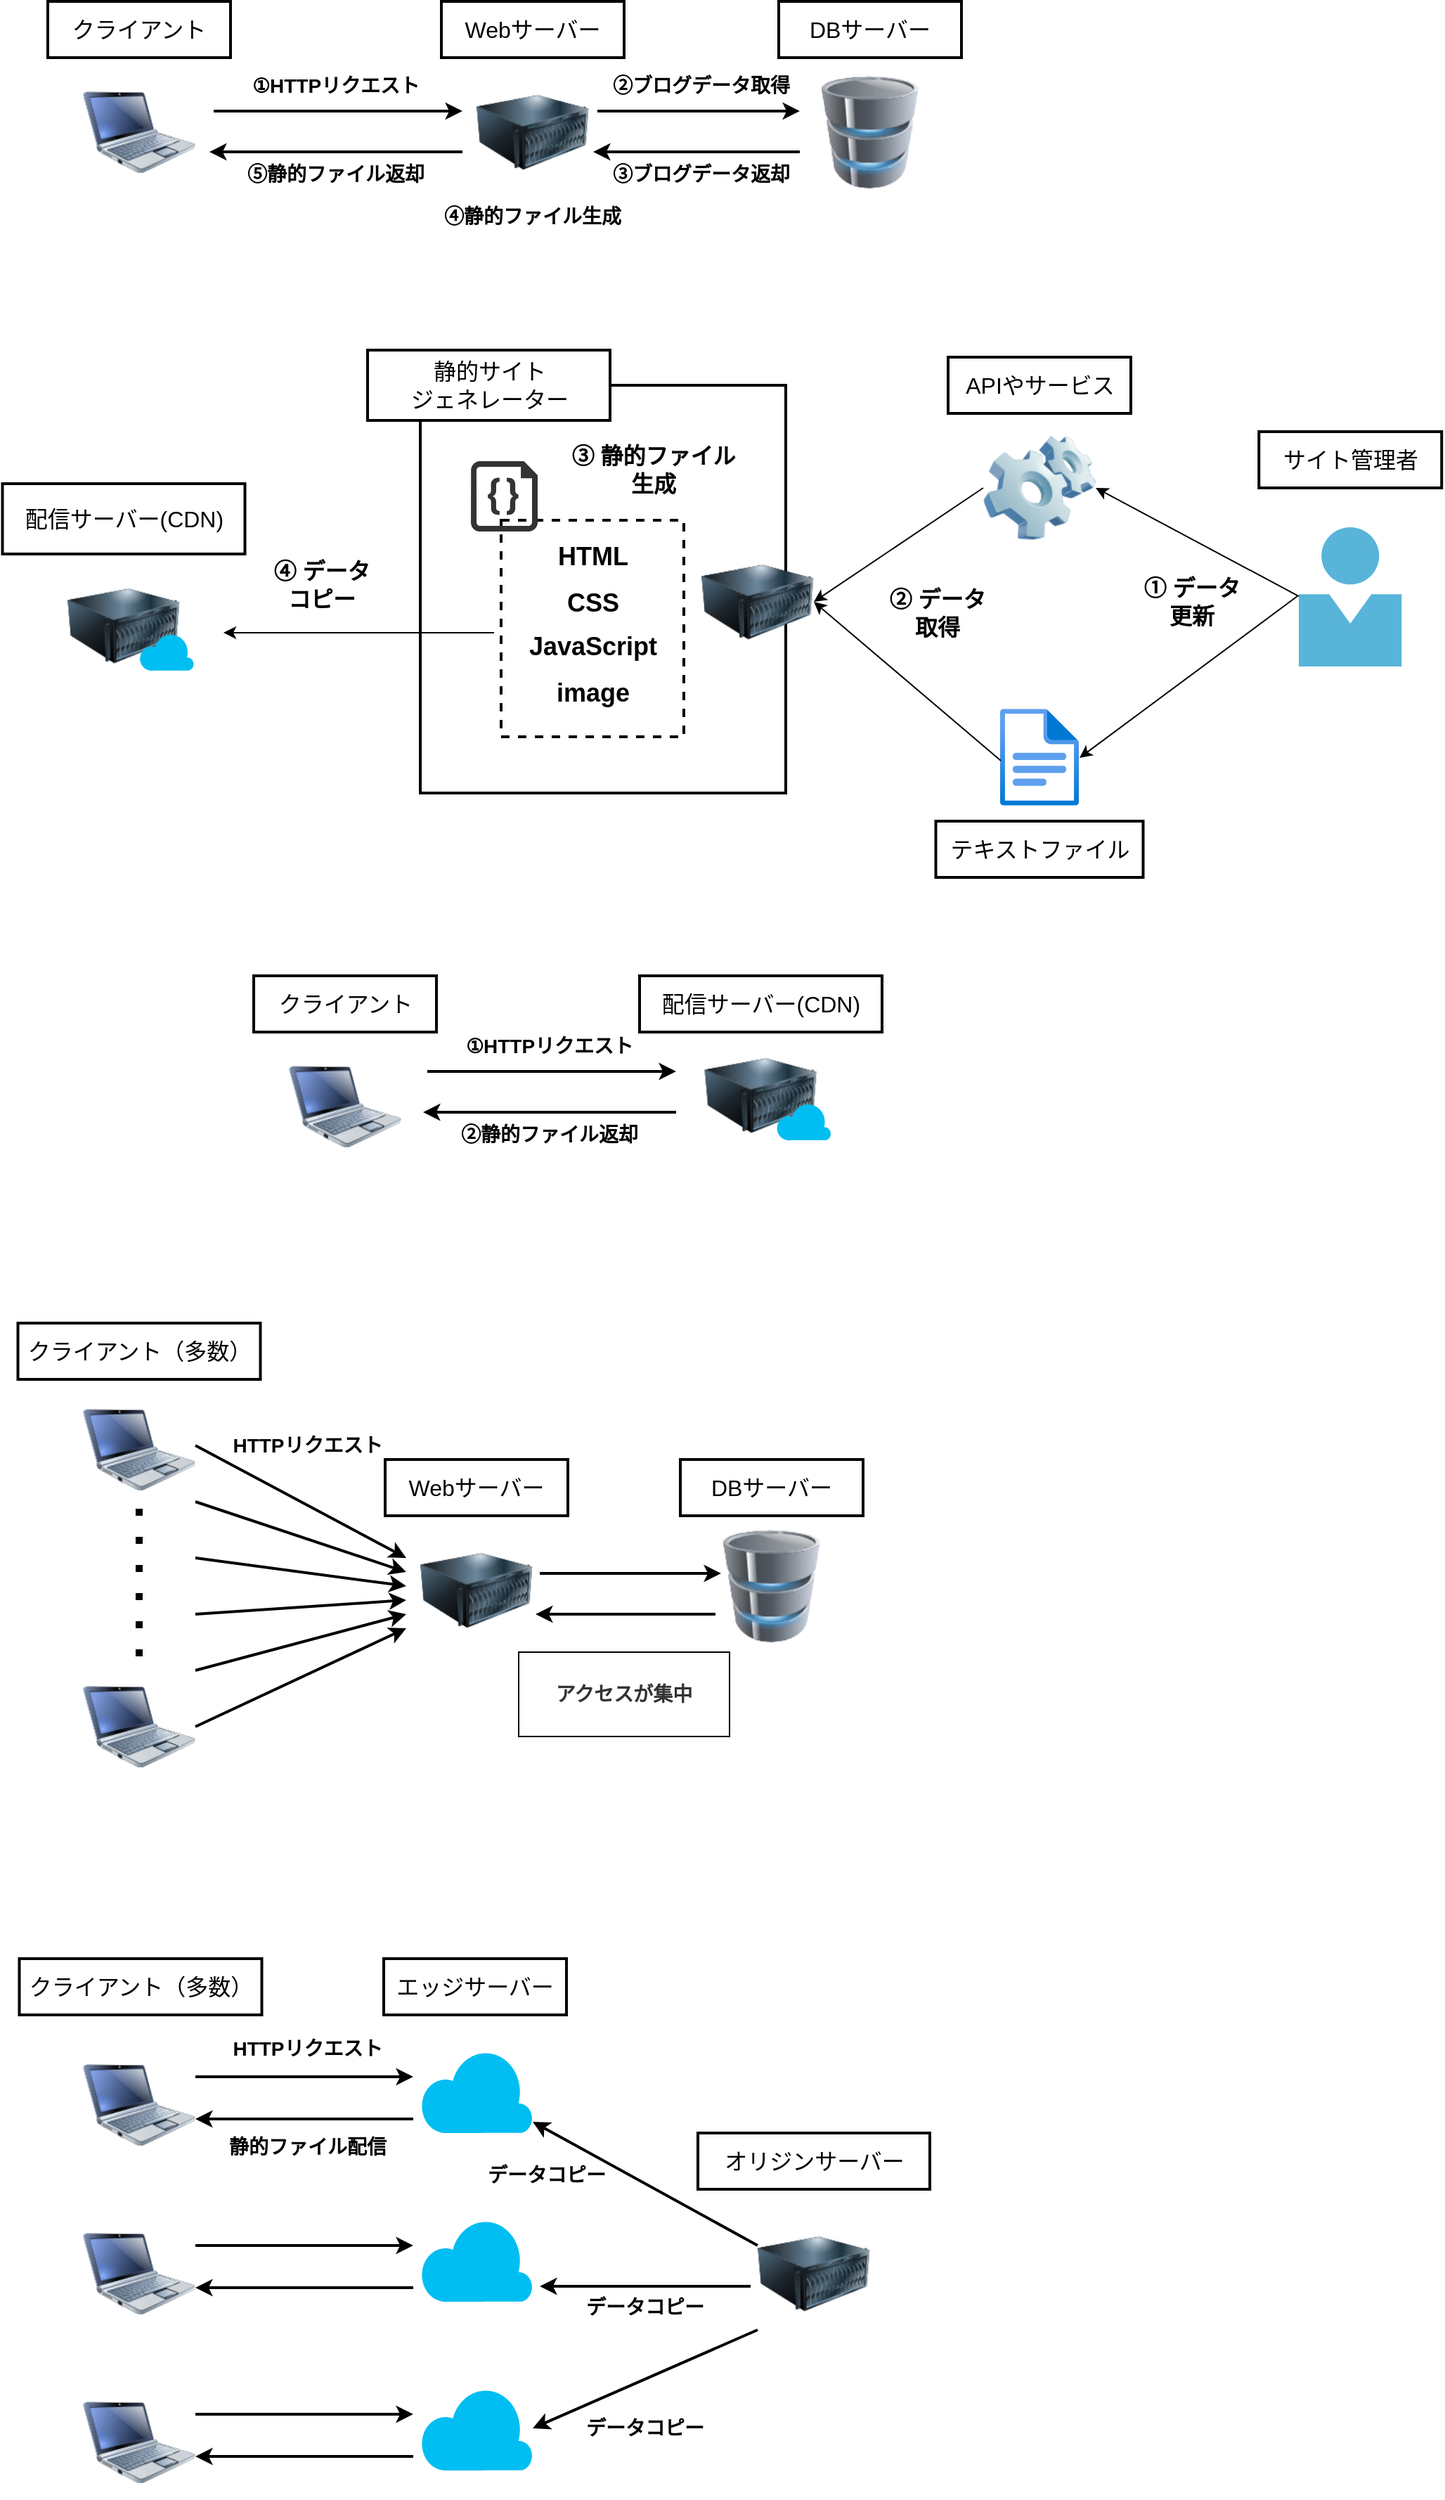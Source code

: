 <mxfile version="14.5.1" type="device"><diagram id="neWt2_GCHFkXVE4btOZ5" name="ページ1"><mxGraphModel dx="1422" dy="862" grid="1" gridSize="10" guides="1" tooltips="1" connect="1" arrows="1" fold="1" page="1" pageScale="1" pageWidth="1169" pageHeight="827" math="0" shadow="0"><root><mxCell id="0"/><mxCell id="1" parent="0"/><mxCell id="CEOZ4kbLjLO1ar0rC9YI-23" value="" style="rounded=0;whiteSpace=wrap;html=1;labelBackgroundColor=#ffffff;fillColor=none;fontSize=16;fontColor=none;strokeWidth=2;" vertex="1" parent="1"><mxGeometry x="320" y="300" width="260" height="290" as="geometry"/></mxCell><mxCell id="CEOZ4kbLjLO1ar0rC9YI-24" value="" style="rounded=0;whiteSpace=wrap;html=1;labelBackgroundColor=#ffffff;strokeWidth=2;fillColor=#ffffff;gradientColor=none;fontSize=16;fontColor=none;dashed=1;" vertex="1" parent="1"><mxGeometry x="377.5" y="396" width="130" height="154" as="geometry"/></mxCell><mxCell id="Jz4vtuL6fpAdyn9Qyt3w-1" value="" style="image;html=1;image=img/lib/clip_art/computers/Netbook_128x128.png" parent="1" vertex="1"><mxGeometry x="80" y="1017" width="80" height="80" as="geometry"/></mxCell><mxCell id="Jz4vtuL6fpAdyn9Qyt3w-2" value="" style="image;html=1;image=img/lib/clip_art/computers/Netbook_128x128.png" parent="1" vertex="1"><mxGeometry x="80" y="1214" width="80" height="80" as="geometry"/></mxCell><mxCell id="Jz4vtuL6fpAdyn9Qyt3w-3" value="" style="endArrow=none;dashed=1;html=1;dashPattern=1 3;strokeWidth=5;entryX=0.5;entryY=1;entryDx=0;entryDy=0;" parent="1" edge="1"><mxGeometry width="50" height="50" relative="1" as="geometry"><mxPoint x="120" y="1204" as="sourcePoint"/><mxPoint x="120" y="1094" as="targetPoint"/></mxGeometry></mxCell><mxCell id="Jz4vtuL6fpAdyn9Qyt3w-4" value="" style="image;html=1;image=img/lib/clip_art/computers/Server_128x128.png" parent="1" vertex="1"><mxGeometry x="320" y="1117" width="80" height="80" as="geometry"/></mxCell><mxCell id="Jz4vtuL6fpAdyn9Qyt3w-5" value="" style="image;html=1;image=img/lib/clip_art/computers/Database_128x128.png" parent="1" vertex="1"><mxGeometry x="530" y="1114" width="80" height="80" as="geometry"/></mxCell><mxCell id="Jz4vtuL6fpAdyn9Qyt3w-6" value="" style="endArrow=classic;html=1;strokeWidth=2;exitX=1;exitY=0.5;exitDx=0;exitDy=0;" parent="1" edge="1"><mxGeometry width="50" height="50" relative="1" as="geometry"><mxPoint x="160" y="1054" as="sourcePoint"/><mxPoint x="310" y="1134" as="targetPoint"/></mxGeometry></mxCell><mxCell id="Jz4vtuL6fpAdyn9Qyt3w-7" value="" style="endArrow=classic;html=1;strokeWidth=2;exitX=1;exitY=1;exitDx=0;exitDy=0;" parent="1" edge="1"><mxGeometry width="50" height="50" relative="1" as="geometry"><mxPoint x="160" y="1094" as="sourcePoint"/><mxPoint x="310" y="1144" as="targetPoint"/></mxGeometry></mxCell><mxCell id="Jz4vtuL6fpAdyn9Qyt3w-8" value="" style="endArrow=classic;html=1;strokeWidth=2;exitX=1;exitY=1;exitDx=0;exitDy=0;" parent="1" edge="1"><mxGeometry width="50" height="50" relative="1" as="geometry"><mxPoint x="160" y="1134" as="sourcePoint"/><mxPoint x="310" y="1154" as="targetPoint"/></mxGeometry></mxCell><mxCell id="Jz4vtuL6fpAdyn9Qyt3w-9" value="" style="endArrow=classic;html=1;strokeWidth=2;" parent="1" edge="1"><mxGeometry width="50" height="50" relative="1" as="geometry"><mxPoint x="160" y="1174" as="sourcePoint"/><mxPoint x="310" y="1164" as="targetPoint"/></mxGeometry></mxCell><mxCell id="Jz4vtuL6fpAdyn9Qyt3w-10" value="" style="endArrow=classic;html=1;strokeWidth=2;exitX=1;exitY=0;exitDx=0;exitDy=0;" parent="1" source="Jz4vtuL6fpAdyn9Qyt3w-2" edge="1"><mxGeometry width="50" height="50" relative="1" as="geometry"><mxPoint x="170" y="1184" as="sourcePoint"/><mxPoint x="310" y="1174" as="targetPoint"/></mxGeometry></mxCell><mxCell id="Jz4vtuL6fpAdyn9Qyt3w-11" value="" style="endArrow=classic;html=1;strokeWidth=2;exitX=1;exitY=0.5;exitDx=0;exitDy=0;" parent="1" source="Jz4vtuL6fpAdyn9Qyt3w-2" edge="1"><mxGeometry width="50" height="50" relative="1" as="geometry"><mxPoint x="170" y="1224" as="sourcePoint"/><mxPoint x="310" y="1184" as="targetPoint"/></mxGeometry></mxCell><mxCell id="Jz4vtuL6fpAdyn9Qyt3w-12" value="" style="endArrow=classic;html=1;strokeWidth=2;entryX=0;entryY=0.25;entryDx=0;entryDy=0;" parent="1" edge="1"><mxGeometry width="50" height="50" relative="1" as="geometry"><mxPoint x="405" y="1145" as="sourcePoint"/><mxPoint x="534" y="1145" as="targetPoint"/></mxGeometry></mxCell><mxCell id="Jz4vtuL6fpAdyn9Qyt3w-13" value="" style="endArrow=classic;html=1;strokeWidth=2;exitX=0;exitY=0.75;exitDx=0;exitDy=0;" parent="1" source="Jz4vtuL6fpAdyn9Qyt3w-5" edge="1"><mxGeometry width="50" height="50" relative="1" as="geometry"><mxPoint x="520" y="1165" as="sourcePoint"/><mxPoint x="402" y="1174" as="targetPoint"/></mxGeometry></mxCell><mxCell id="Jz4vtuL6fpAdyn9Qyt3w-14" value="&lt;font style=&quot;font-size: 16px&quot;&gt;Webサーバー&lt;/font&gt;" style="text;html=1;fillColor=none;align=center;verticalAlign=middle;whiteSpace=wrap;rounded=0;strokeColor=#000000;strokeWidth=2;" parent="1" vertex="1"><mxGeometry x="295" y="1064" width="130" height="40" as="geometry"/></mxCell><mxCell id="Jz4vtuL6fpAdyn9Qyt3w-15" value="&lt;font style=&quot;font-size: 16px&quot;&gt;DBサーバー&lt;/font&gt;" style="text;html=1;fillColor=none;align=center;verticalAlign=middle;whiteSpace=wrap;rounded=0;strokeColor=#000000;strokeWidth=2;" parent="1" vertex="1"><mxGeometry x="505" y="1064" width="130" height="40" as="geometry"/></mxCell><mxCell id="Jz4vtuL6fpAdyn9Qyt3w-16" value="" style="image;html=1;image=img/lib/clip_art/computers/Netbook_128x128.png" parent="1" vertex="1"><mxGeometry x="80" y="1483" width="80" height="80" as="geometry"/></mxCell><mxCell id="Jz4vtuL6fpAdyn9Qyt3w-17" value="" style="image;html=1;image=img/lib/clip_art/computers/Netbook_128x128.png" parent="1" vertex="1"><mxGeometry x="80" y="1603" width="80" height="80" as="geometry"/></mxCell><mxCell id="Jz4vtuL6fpAdyn9Qyt3w-18" value="" style="image;html=1;image=img/lib/clip_art/computers/Netbook_128x128.png" parent="1" vertex="1"><mxGeometry x="80" y="1723" width="80" height="80" as="geometry"/></mxCell><mxCell id="Jz4vtuL6fpAdyn9Qyt3w-19" value="" style="verticalLabelPosition=bottom;html=1;verticalAlign=top;align=center;strokeColor=none;fillColor=#00BEF2;shape=mxgraph.azure.cloud;" parent="1" vertex="1"><mxGeometry x="320" y="1483" width="80" height="60" as="geometry"/></mxCell><mxCell id="Jz4vtuL6fpAdyn9Qyt3w-20" value="" style="verticalLabelPosition=bottom;html=1;verticalAlign=top;align=center;strokeColor=none;fillColor=#00BEF2;shape=mxgraph.azure.cloud;" parent="1" vertex="1"><mxGeometry x="320" y="1603" width="80" height="60" as="geometry"/></mxCell><mxCell id="Jz4vtuL6fpAdyn9Qyt3w-21" value="" style="verticalLabelPosition=bottom;html=1;verticalAlign=top;align=center;strokeColor=none;fillColor=#00BEF2;shape=mxgraph.azure.cloud;" parent="1" vertex="1"><mxGeometry x="320" y="1723" width="80" height="60" as="geometry"/></mxCell><mxCell id="Jz4vtuL6fpAdyn9Qyt3w-22" value="" style="endArrow=classic;html=1;strokeWidth=2;exitX=1;exitY=0.5;exitDx=0;exitDy=0;" parent="1" edge="1"><mxGeometry width="50" height="50" relative="1" as="geometry"><mxPoint x="160" y="1503" as="sourcePoint"/><mxPoint x="315" y="1503" as="targetPoint"/></mxGeometry></mxCell><mxCell id="Jz4vtuL6fpAdyn9Qyt3w-23" value="" style="endArrow=classic;html=1;strokeWidth=2;exitX=1;exitY=0.5;exitDx=0;exitDy=0;" parent="1" edge="1"><mxGeometry width="50" height="50" relative="1" as="geometry"><mxPoint x="160" y="1623" as="sourcePoint"/><mxPoint x="315" y="1623" as="targetPoint"/></mxGeometry></mxCell><mxCell id="Jz4vtuL6fpAdyn9Qyt3w-24" value="" style="endArrow=classic;html=1;strokeWidth=2;exitX=1;exitY=0.5;exitDx=0;exitDy=0;" parent="1" edge="1"><mxGeometry width="50" height="50" relative="1" as="geometry"><mxPoint x="160" y="1743" as="sourcePoint"/><mxPoint x="315" y="1743" as="targetPoint"/></mxGeometry></mxCell><mxCell id="Jz4vtuL6fpAdyn9Qyt3w-25" value="" style="endArrow=classic;html=1;strokeWidth=2;" parent="1" edge="1"><mxGeometry width="50" height="50" relative="1" as="geometry"><mxPoint x="315" y="1533" as="sourcePoint"/><mxPoint x="160" y="1533" as="targetPoint"/></mxGeometry></mxCell><mxCell id="Jz4vtuL6fpAdyn9Qyt3w-26" value="" style="endArrow=classic;html=1;strokeWidth=2;" parent="1" edge="1"><mxGeometry width="50" height="50" relative="1" as="geometry"><mxPoint x="315" y="1653" as="sourcePoint"/><mxPoint x="160" y="1653" as="targetPoint"/></mxGeometry></mxCell><mxCell id="Jz4vtuL6fpAdyn9Qyt3w-27" value="" style="endArrow=classic;html=1;strokeWidth=2;" parent="1" edge="1"><mxGeometry width="50" height="50" relative="1" as="geometry"><mxPoint x="315" y="1773" as="sourcePoint"/><mxPoint x="160" y="1773" as="targetPoint"/></mxGeometry></mxCell><mxCell id="Jz4vtuL6fpAdyn9Qyt3w-28" value="" style="image;html=1;image=img/lib/clip_art/computers/Server_128x128.png" parent="1" vertex="1"><mxGeometry x="560" y="1603" width="80" height="80" as="geometry"/></mxCell><mxCell id="Jz4vtuL6fpAdyn9Qyt3w-29" value="" style="endArrow=classic;html=1;strokeWidth=2;exitX=0;exitY=0.25;exitDx=0;exitDy=0;" parent="1" source="Jz4vtuL6fpAdyn9Qyt3w-28" target="Jz4vtuL6fpAdyn9Qyt3w-19" edge="1"><mxGeometry width="50" height="50" relative="1" as="geometry"><mxPoint x="610" y="1522.5" as="sourcePoint"/><mxPoint x="765" y="1522.5" as="targetPoint"/></mxGeometry></mxCell><mxCell id="Jz4vtuL6fpAdyn9Qyt3w-30" value="" style="endArrow=classic;html=1;strokeWidth=2;" parent="1" edge="1"><mxGeometry width="50" height="50" relative="1" as="geometry"><mxPoint x="555" y="1652" as="sourcePoint"/><mxPoint x="405" y="1652" as="targetPoint"/></mxGeometry></mxCell><mxCell id="Jz4vtuL6fpAdyn9Qyt3w-32" value="" style="endArrow=classic;html=1;strokeWidth=2;exitX=0;exitY=1;exitDx=0;exitDy=0;" parent="1" source="Jz4vtuL6fpAdyn9Qyt3w-28" edge="1"><mxGeometry width="50" height="50" relative="1" as="geometry"><mxPoint x="565" y="1662" as="sourcePoint"/><mxPoint x="400" y="1753" as="targetPoint"/></mxGeometry></mxCell><mxCell id="Jz4vtuL6fpAdyn9Qyt3w-33" value="&lt;font style=&quot;font-size: 16px&quot;&gt;エッジサーバー&lt;/font&gt;" style="text;html=1;fillColor=none;align=center;verticalAlign=middle;whiteSpace=wrap;rounded=0;strokeColor=#000000;strokeWidth=2;" parent="1" vertex="1"><mxGeometry x="294" y="1419" width="130" height="40" as="geometry"/></mxCell><mxCell id="Jz4vtuL6fpAdyn9Qyt3w-34" value="&lt;font style=&quot;font-size: 16px&quot;&gt;オリジンサーバー&lt;/font&gt;" style="text;html=1;fillColor=none;align=center;verticalAlign=middle;whiteSpace=wrap;rounded=0;strokeColor=#000000;strokeWidth=2;" parent="1" vertex="1"><mxGeometry x="517.5" y="1543" width="165" height="40" as="geometry"/></mxCell><mxCell id="ejOOELVB0-8ZHvtjnhYw-1" value="" style="image;html=1;image=img/lib/clip_art/computers/Netbook_128x128.png" parent="1" vertex="1"><mxGeometry x="80" y="80" width="80" height="80" as="geometry"/></mxCell><mxCell id="ejOOELVB0-8ZHvtjnhYw-2" value="" style="image;html=1;image=img/lib/clip_art/computers/Server_128x128.png" parent="1" vertex="1"><mxGeometry x="360" y="80" width="80" height="80" as="geometry"/></mxCell><mxCell id="ejOOELVB0-8ZHvtjnhYw-3" value="" style="image;html=1;image=img/lib/clip_art/computers/Database_128x128.png" parent="1" vertex="1"><mxGeometry x="600" y="80" width="80" height="80" as="geometry"/></mxCell><mxCell id="ejOOELVB0-8ZHvtjnhYw-4" value="&lt;font style=&quot;font-size: 16px&quot;&gt;Webサーバー&lt;/font&gt;" style="text;html=1;fillColor=none;align=center;verticalAlign=middle;whiteSpace=wrap;rounded=0;strokeColor=#000000;strokeWidth=2;" parent="1" vertex="1"><mxGeometry x="335" y="27" width="130" height="40" as="geometry"/></mxCell><mxCell id="ejOOELVB0-8ZHvtjnhYw-5" value="&lt;font style=&quot;font-size: 16px&quot;&gt;DBサーバー&lt;/font&gt;" style="text;html=1;fillColor=none;align=center;verticalAlign=middle;whiteSpace=wrap;rounded=0;strokeColor=#000000;strokeWidth=2;" parent="1" vertex="1"><mxGeometry x="575" y="27" width="130" height="40" as="geometry"/></mxCell><mxCell id="ejOOELVB0-8ZHvtjnhYw-6" value="" style="endArrow=classic;html=1;strokeWidth=2;" parent="1" edge="1"><mxGeometry width="50" height="50" relative="1" as="geometry"><mxPoint x="446" y="105" as="sourcePoint"/><mxPoint x="590" y="105" as="targetPoint"/></mxGeometry></mxCell><mxCell id="ejOOELVB0-8ZHvtjnhYw-7" value="" style="endArrow=classic;html=1;strokeWidth=2;" parent="1" edge="1"><mxGeometry width="50" height="50" relative="1" as="geometry"><mxPoint x="590" y="134" as="sourcePoint"/><mxPoint x="443" y="134" as="targetPoint"/></mxGeometry></mxCell><mxCell id="ejOOELVB0-8ZHvtjnhYw-8" value="" style="endArrow=classic;html=1;strokeWidth=2;" parent="1" edge="1"><mxGeometry width="50" height="50" relative="1" as="geometry"><mxPoint x="173" y="105" as="sourcePoint"/><mxPoint x="350" y="105" as="targetPoint"/></mxGeometry></mxCell><mxCell id="ejOOELVB0-8ZHvtjnhYw-9" value="" style="endArrow=classic;html=1;strokeWidth=2;" parent="1" edge="1"><mxGeometry width="50" height="50" relative="1" as="geometry"><mxPoint x="350" y="134" as="sourcePoint"/><mxPoint x="170" y="134" as="targetPoint"/></mxGeometry></mxCell><mxCell id="ejOOELVB0-8ZHvtjnhYw-10" value="&lt;font style=&quot;font-size: 16px&quot;&gt;クライアント&lt;/font&gt;" style="text;html=1;fillColor=none;align=center;verticalAlign=middle;whiteSpace=wrap;rounded=0;strokeColor=#000000;strokeWidth=2;" parent="1" vertex="1"><mxGeometry x="55" y="27" width="130" height="40" as="geometry"/></mxCell><mxCell id="ejOOELVB0-8ZHvtjnhYw-11" value="&lt;b style=&quot;font-size: 14px;&quot;&gt;①HTTPリクエスト&lt;/b&gt;" style="text;html=1;strokeColor=none;fillColor=none;align=center;verticalAlign=middle;whiteSpace=wrap;rounded=0;fontSize=14;" parent="1" vertex="1"><mxGeometry x="190" y="77" width="140" height="20" as="geometry"/></mxCell><mxCell id="ejOOELVB0-8ZHvtjnhYw-12" value="&lt;b style=&quot;font-size: 14px&quot;&gt;②ブログデータ取得&lt;/b&gt;" style="text;html=1;strokeColor=none;fillColor=none;align=center;verticalAlign=middle;whiteSpace=wrap;rounded=0;fontSize=14;" parent="1" vertex="1"><mxGeometry x="450" y="77" width="140" height="20" as="geometry"/></mxCell><mxCell id="ejOOELVB0-8ZHvtjnhYw-13" value="&lt;b style=&quot;font-size: 14px&quot;&gt;③ブログデータ返却&lt;/b&gt;" style="text;html=1;strokeColor=none;fillColor=none;align=center;verticalAlign=middle;whiteSpace=wrap;rounded=0;fontSize=14;" parent="1" vertex="1"><mxGeometry x="450" y="140" width="140" height="20" as="geometry"/></mxCell><mxCell id="ejOOELVB0-8ZHvtjnhYw-14" value="&lt;b style=&quot;font-size: 14px&quot;&gt;④静的ファイル生成&lt;/b&gt;" style="text;html=1;strokeColor=none;fillColor=none;align=center;verticalAlign=middle;whiteSpace=wrap;rounded=0;fontSize=14;" parent="1" vertex="1"><mxGeometry x="330" y="170" width="140" height="20" as="geometry"/></mxCell><mxCell id="ejOOELVB0-8ZHvtjnhYw-16" value="&lt;b style=&quot;font-size: 14px&quot;&gt;⑤静的ファイル返却&lt;/b&gt;" style="text;html=1;strokeColor=none;fillColor=none;align=center;verticalAlign=middle;whiteSpace=wrap;rounded=0;fontSize=14;" parent="1" vertex="1"><mxGeometry x="190" y="140" width="140" height="20" as="geometry"/></mxCell><mxCell id="ejOOELVB0-8ZHvtjnhYw-29" value="&lt;font style=&quot;font-size: 16px&quot;&gt;配信サーバー(CDN)&lt;br&gt;&lt;/font&gt;" style="text;html=1;fillColor=none;align=center;verticalAlign=middle;whiteSpace=wrap;rounded=0;strokeColor=#000000;strokeWidth=2;" parent="1" vertex="1"><mxGeometry x="22.75" y="370" width="172.5" height="50" as="geometry"/></mxCell><mxCell id="kXLy2G9owl7if67ksdk3-1" value="&lt;font style=&quot;font-size: 16px&quot;&gt;クライアント（多数）&lt;/font&gt;" style="text;html=1;fillColor=none;align=center;verticalAlign=middle;whiteSpace=wrap;rounded=0;strokeColor=#000000;strokeWidth=2;" parent="1" vertex="1"><mxGeometry x="33.75" y="967" width="172.5" height="40" as="geometry"/></mxCell><mxCell id="kXLy2G9owl7if67ksdk3-2" value="&lt;b style=&quot;font-size: 14px&quot;&gt;データコピー&lt;/b&gt;" style="text;html=1;strokeColor=none;fillColor=none;align=center;verticalAlign=middle;whiteSpace=wrap;rounded=0;fontSize=14;" parent="1" vertex="1"><mxGeometry x="410" y="1743" width="140" height="20" as="geometry"/></mxCell><mxCell id="kXLy2G9owl7if67ksdk3-3" value="&lt;b&gt;静的ファイル配信&lt;/b&gt;" style="text;html=1;strokeColor=none;fillColor=none;align=center;verticalAlign=middle;whiteSpace=wrap;rounded=0;fontSize=14;" parent="1" vertex="1"><mxGeometry x="170" y="1543" width="140" height="20" as="geometry"/></mxCell><mxCell id="kXLy2G9owl7if67ksdk3-5" value="&lt;font style=&quot;font-size: 16px&quot;&gt;クライアント（多数）&lt;/font&gt;" style="text;html=1;fillColor=none;align=center;verticalAlign=middle;whiteSpace=wrap;rounded=0;strokeColor=#000000;strokeWidth=2;" parent="1" vertex="1"><mxGeometry x="34.75" y="1419" width="172.5" height="40" as="geometry"/></mxCell><mxCell id="kXLy2G9owl7if67ksdk3-6" value="&lt;b style=&quot;font-size: 14px&quot;&gt;データコピー&lt;/b&gt;" style="text;html=1;strokeColor=none;fillColor=none;align=center;verticalAlign=middle;whiteSpace=wrap;rounded=0;fontSize=14;" parent="1" vertex="1"><mxGeometry x="410" y="1657" width="140" height="20" as="geometry"/></mxCell><mxCell id="kXLy2G9owl7if67ksdk3-7" value="&lt;b style=&quot;font-size: 14px&quot;&gt;データコピー&lt;/b&gt;" style="text;html=1;strokeColor=none;fillColor=none;align=center;verticalAlign=middle;whiteSpace=wrap;rounded=0;fontSize=14;" parent="1" vertex="1"><mxGeometry x="340" y="1563" width="140" height="20" as="geometry"/></mxCell><mxCell id="kXLy2G9owl7if67ksdk3-8" value="&lt;b style=&quot;font-size: 14px&quot;&gt;HTTPリクエスト&lt;/b&gt;" style="text;html=1;strokeColor=none;fillColor=none;align=center;verticalAlign=middle;whiteSpace=wrap;rounded=0;fontSize=14;" parent="1" vertex="1"><mxGeometry x="170" y="1044" width="140" height="20" as="geometry"/></mxCell><mxCell id="kXLy2G9owl7if67ksdk3-9" value="&lt;b style=&quot;font-size: 14px&quot;&gt;HTTPリクエスト&lt;/b&gt;" style="text;html=1;strokeColor=none;fillColor=none;align=center;verticalAlign=middle;whiteSpace=wrap;rounded=0;fontSize=14;" parent="1" vertex="1"><mxGeometry x="170" y="1473" width="140" height="20" as="geometry"/></mxCell><mxCell id="kXLy2G9owl7if67ksdk3-11" value="&lt;span style=&quot;font-size: 14px&quot;&gt;アクセスが集中&lt;/span&gt;" style="rounded=0;whiteSpace=wrap;html=1;fontStyle=1;fontColor=#333333;" parent="1" vertex="1"><mxGeometry x="390" y="1201" width="150" height="60" as="geometry"/></mxCell><mxCell id="ejOOELVB0-8ZHvtjnhYw-30" value="&lt;font style=&quot;font-size: 16px&quot;&gt;APIやサービス&lt;/font&gt;" style="text;html=1;fillColor=none;align=center;verticalAlign=middle;whiteSpace=wrap;rounded=0;strokeColor=#000000;strokeWidth=2;" parent="1" vertex="1"><mxGeometry x="695.5" y="280" width="130" height="40" as="geometry"/></mxCell><mxCell id="ejOOELVB0-8ZHvtjnhYw-33" value="" style="image;html=1;image=img/lib/clip_art/computers/Software_128x128.png;fontSize=14;" parent="1" vertex="1"><mxGeometry x="720.5" y="333" width="80" height="80" as="geometry"/></mxCell><mxCell id="CEOZ4kbLjLO1ar0rC9YI-2" value="" style="aspect=fixed;html=1;points=[];align=center;image;fontSize=12;image=img/lib/azure2/general/File.svg;noLabel=1;fontColor=none;labelBackgroundColor=none;" vertex="1" parent="1"><mxGeometry x="732.5" y="530" width="56.0" height="69" as="geometry"/></mxCell><mxCell id="CEOZ4kbLjLO1ar0rC9YI-4" value="" style="image;html=1;image=img/lib/clip_art/computers/Server_128x128.png" vertex="1" parent="1"><mxGeometry x="520" y="414" width="80" height="80" as="geometry"/></mxCell><mxCell id="CEOZ4kbLjLO1ar0rC9YI-6" value="&lt;font style=&quot;font-size: 16px&quot;&gt;テキストファイル&lt;/font&gt;" style="text;html=1;fillColor=none;align=center;verticalAlign=middle;whiteSpace=wrap;rounded=0;strokeColor=#000000;strokeWidth=2;" vertex="1" parent="1"><mxGeometry x="686.75" y="610" width="147.5" height="40" as="geometry"/></mxCell><mxCell id="CEOZ4kbLjLO1ar0rC9YI-9" value="" style="endArrow=classic;html=1;exitX=0;exitY=0.5;exitDx=0;exitDy=0;entryX=1;entryY=0.5;entryDx=0;entryDy=0;" edge="1" parent="1" source="ejOOELVB0-8ZHvtjnhYw-33" target="CEOZ4kbLjLO1ar0rC9YI-4"><mxGeometry width="50" height="50" relative="1" as="geometry"><mxPoint x="700" y="350" as="sourcePoint"/><mxPoint x="750" y="300" as="targetPoint"/></mxGeometry></mxCell><mxCell id="CEOZ4kbLjLO1ar0rC9YI-10" value="" style="endArrow=classic;html=1;exitX=0.009;exitY=0.536;exitDx=0;exitDy=0;entryX=1;entryY=0.5;entryDx=0;entryDy=0;exitPerimeter=0;" edge="1" parent="1" source="CEOZ4kbLjLO1ar0rC9YI-2" target="CEOZ4kbLjLO1ar0rC9YI-4"><mxGeometry width="50" height="50" relative="1" as="geometry"><mxPoint x="697.5" y="383" as="sourcePoint"/><mxPoint x="570" y="463" as="targetPoint"/></mxGeometry></mxCell><mxCell id="CEOZ4kbLjLO1ar0rC9YI-12" value="" style="verticalLabelPosition=bottom;html=1;verticalAlign=top;align=center;strokeColor=none;shape=mxgraph.azure.code_file;pointerEvents=1;fillColor=#333333;labelBackgroundColor=#ffffff;textOpacity=0;" vertex="1" parent="1"><mxGeometry x="356" y="354" width="47.5" height="50" as="geometry"/></mxCell><mxCell id="CEOZ4kbLjLO1ar0rC9YI-14" value="&lt;b style=&quot;font-size: 16px&quot;&gt;② データ&lt;br&gt;取得&lt;/b&gt;" style="text;html=1;strokeColor=none;fillColor=none;align=center;verticalAlign=middle;whiteSpace=wrap;rounded=0;fontSize=16;" vertex="1" parent="1"><mxGeometry x="617.5" y="452" width="140" height="20" as="geometry"/></mxCell><mxCell id="CEOZ4kbLjLO1ar0rC9YI-16" value="&lt;b style=&quot;font-size: 18px;&quot;&gt;HTML&lt;/b&gt;" style="text;html=1;strokeColor=none;fillColor=none;align=center;verticalAlign=middle;whiteSpace=wrap;rounded=0;fontSize=18;" vertex="1" parent="1"><mxGeometry x="372.5" y="412" width="140" height="20" as="geometry"/></mxCell><mxCell id="CEOZ4kbLjLO1ar0rC9YI-17" value="&lt;b style=&quot;font-size: 18px&quot;&gt;CSS&lt;/b&gt;" style="text;html=1;strokeColor=none;fillColor=none;align=center;verticalAlign=middle;whiteSpace=wrap;rounded=0;fontSize=18;" vertex="1" parent="1"><mxGeometry x="372.5" y="445" width="140" height="20" as="geometry"/></mxCell><mxCell id="CEOZ4kbLjLO1ar0rC9YI-18" value="&lt;b style=&quot;font-size: 18px&quot;&gt;JavaScript&lt;/b&gt;" style="text;html=1;strokeColor=none;fillColor=none;align=center;verticalAlign=middle;whiteSpace=wrap;rounded=0;fontSize=18;" vertex="1" parent="1"><mxGeometry x="372.5" y="476" width="140" height="20" as="geometry"/></mxCell><mxCell id="CEOZ4kbLjLO1ar0rC9YI-22" value="&lt;b style=&quot;font-size: 16px&quot;&gt;③ 静的ファイル&lt;br&gt;生成&lt;/b&gt;" style="text;html=1;strokeColor=none;fillColor=none;align=center;verticalAlign=middle;whiteSpace=wrap;rounded=0;fontSize=16;" vertex="1" parent="1"><mxGeometry x="406" y="350" width="160" height="20" as="geometry"/></mxCell><mxCell id="CEOZ4kbLjLO1ar0rC9YI-3" value="&lt;font style=&quot;font-size: 16px&quot;&gt;静的サイト&lt;br&gt;ジェネレーター&lt;br&gt;&lt;/font&gt;" style="text;html=1;align=center;verticalAlign=middle;whiteSpace=wrap;rounded=0;strokeColor=#000000;strokeWidth=2;labelBackgroundColor=#ffffff;fillColor=#ffffff;" vertex="1" parent="1"><mxGeometry x="282.5" y="275" width="172.5" height="50" as="geometry"/></mxCell><mxCell id="CEOZ4kbLjLO1ar0rC9YI-25" value="" style="endArrow=classic;html=1;fontSize=16;fontColor=none;exitX=0;exitY=0;exitDx=0;exitDy=0;" edge="1" parent="1" source="CEOZ4kbLjLO1ar0rC9YI-18"><mxGeometry width="50" height="50" relative="1" as="geometry"><mxPoint x="700" y="460" as="sourcePoint"/><mxPoint x="180" y="476" as="targetPoint"/></mxGeometry></mxCell><mxCell id="CEOZ4kbLjLO1ar0rC9YI-19" value="&lt;b style=&quot;font-size: 18px&quot;&gt;image&lt;/b&gt;" style="text;html=1;strokeColor=none;fillColor=none;align=center;verticalAlign=middle;whiteSpace=wrap;rounded=0;fontSize=18;" vertex="1" parent="1"><mxGeometry x="372.5" y="509" width="140" height="20" as="geometry"/></mxCell><mxCell id="CEOZ4kbLjLO1ar0rC9YI-26" value="" style="image;html=1;image=img/lib/clip_art/computers/Server_128x128.png" vertex="1" parent="1"><mxGeometry x="69" y="431" width="80" height="80" as="geometry"/></mxCell><mxCell id="ejOOELVB0-8ZHvtjnhYw-32" value="" style="verticalLabelPosition=bottom;html=1;verticalAlign=top;align=center;strokeColor=none;fillColor=#00BEF2;shape=mxgraph.azure.cloud;" parent="1" vertex="1"><mxGeometry x="120" y="476" width="39" height="27" as="geometry"/></mxCell><mxCell id="CEOZ4kbLjLO1ar0rC9YI-27" value="&lt;b&gt;④ データ&lt;br&gt;コピー&lt;/b&gt;" style="text;html=1;strokeColor=none;fillColor=none;align=center;verticalAlign=middle;whiteSpace=wrap;rounded=0;fontSize=16;" vertex="1" parent="1"><mxGeometry x="190" y="432" width="120" height="20" as="geometry"/></mxCell><mxCell id="CEOZ4kbLjLO1ar0rC9YI-28" value="" style="aspect=fixed;html=1;points=[];align=center;image;fontSize=12;image=img/lib/mscae/Person.svg;dashed=1;labelBackgroundColor=#ffffff;strokeWidth=2;fillColor=#ffffff;gradientColor=none;" vertex="1" parent="1"><mxGeometry x="945" y="401" width="73.26" height="99" as="geometry"/></mxCell><mxCell id="CEOZ4kbLjLO1ar0rC9YI-31" value="" style="endArrow=classic;html=1;exitX=0;exitY=0.495;exitDx=0;exitDy=0;entryX=1;entryY=0.5;entryDx=0;entryDy=0;exitPerimeter=0;" edge="1" parent="1" source="CEOZ4kbLjLO1ar0rC9YI-28" target="ejOOELVB0-8ZHvtjnhYw-33"><mxGeometry width="50" height="50" relative="1" as="geometry"><mxPoint x="730.5" y="383" as="sourcePoint"/><mxPoint x="610" y="464" as="targetPoint"/></mxGeometry></mxCell><mxCell id="CEOZ4kbLjLO1ar0rC9YI-33" value="" style="endArrow=classic;html=1;exitX=-0.014;exitY=0.495;exitDx=0;exitDy=0;entryX=1.009;entryY=0.507;entryDx=0;entryDy=0;exitPerimeter=0;entryPerimeter=0;" edge="1" parent="1" source="CEOZ4kbLjLO1ar0rC9YI-28" target="CEOZ4kbLjLO1ar0rC9YI-2"><mxGeometry width="50" height="50" relative="1" as="geometry"><mxPoint x="970" y="460.005" as="sourcePoint"/><mxPoint x="810.5" y="383" as="targetPoint"/></mxGeometry></mxCell><mxCell id="CEOZ4kbLjLO1ar0rC9YI-34" value="&lt;b style=&quot;font-size: 16px&quot;&gt;① データ&lt;br&gt;更新&lt;br&gt;&lt;/b&gt;" style="text;html=1;strokeColor=none;fillColor=none;align=center;verticalAlign=middle;whiteSpace=wrap;rounded=0;fontSize=16;" vertex="1" parent="1"><mxGeometry x="799" y="444" width="140" height="20" as="geometry"/></mxCell><mxCell id="CEOZ4kbLjLO1ar0rC9YI-35" value="&lt;font style=&quot;font-size: 16px&quot;&gt;サイト管理者&lt;/font&gt;" style="text;html=1;fillColor=none;align=center;verticalAlign=middle;whiteSpace=wrap;rounded=0;strokeColor=#000000;strokeWidth=2;" vertex="1" parent="1"><mxGeometry x="916.63" y="333" width="130" height="40" as="geometry"/></mxCell><mxCell id="CEOZ4kbLjLO1ar0rC9YI-36" value="&lt;font style=&quot;font-size: 16px&quot;&gt;配信サーバー(CDN)&lt;br&gt;&lt;/font&gt;" style="text;html=1;fillColor=none;align=center;verticalAlign=middle;whiteSpace=wrap;rounded=0;strokeColor=#000000;strokeWidth=2;" vertex="1" parent="1"><mxGeometry x="476" y="720" width="172.5" height="40" as="geometry"/></mxCell><mxCell id="CEOZ4kbLjLO1ar0rC9YI-37" value="" style="image;html=1;image=img/lib/clip_art/computers/Server_128x128.png" vertex="1" parent="1"><mxGeometry x="522.25" y="765" width="80" height="80" as="geometry"/></mxCell><mxCell id="CEOZ4kbLjLO1ar0rC9YI-38" value="" style="verticalLabelPosition=bottom;html=1;verticalAlign=top;align=center;strokeColor=none;fillColor=#00BEF2;shape=mxgraph.azure.cloud;" vertex="1" parent="1"><mxGeometry x="573.25" y="810" width="39" height="27" as="geometry"/></mxCell><mxCell id="CEOZ4kbLjLO1ar0rC9YI-39" value="" style="image;html=1;image=img/lib/clip_art/computers/Netbook_128x128.png" vertex="1" parent="1"><mxGeometry x="226.5" y="773" width="80" height="80" as="geometry"/></mxCell><mxCell id="CEOZ4kbLjLO1ar0rC9YI-40" value="&lt;font style=&quot;font-size: 16px&quot;&gt;クライアント&lt;/font&gt;" style="text;html=1;fillColor=none;align=center;verticalAlign=middle;whiteSpace=wrap;rounded=0;strokeColor=#000000;strokeWidth=2;" vertex="1" parent="1"><mxGeometry x="201.5" y="720" width="130" height="40" as="geometry"/></mxCell><mxCell id="CEOZ4kbLjLO1ar0rC9YI-41" value="" style="endArrow=classic;html=1;strokeWidth=2;" edge="1" parent="1"><mxGeometry width="50" height="50" relative="1" as="geometry"><mxPoint x="325" y="788" as="sourcePoint"/><mxPoint x="502" y="788" as="targetPoint"/></mxGeometry></mxCell><mxCell id="CEOZ4kbLjLO1ar0rC9YI-42" value="" style="endArrow=classic;html=1;strokeWidth=2;" edge="1" parent="1"><mxGeometry width="50" height="50" relative="1" as="geometry"><mxPoint x="502" y="817" as="sourcePoint"/><mxPoint x="322" y="817" as="targetPoint"/></mxGeometry></mxCell><mxCell id="CEOZ4kbLjLO1ar0rC9YI-43" value="&lt;b style=&quot;font-size: 14px;&quot;&gt;①HTTPリクエスト&lt;/b&gt;" style="text;html=1;strokeColor=none;fillColor=none;align=center;verticalAlign=middle;whiteSpace=wrap;rounded=0;fontSize=14;" vertex="1" parent="1"><mxGeometry x="342" y="760" width="140" height="20" as="geometry"/></mxCell><mxCell id="CEOZ4kbLjLO1ar0rC9YI-44" value="&lt;b style=&quot;font-size: 14px&quot;&gt;②静的ファイル返却&lt;/b&gt;" style="text;html=1;strokeColor=none;fillColor=none;align=center;verticalAlign=middle;whiteSpace=wrap;rounded=0;fontSize=14;" vertex="1" parent="1"><mxGeometry x="342" y="823" width="140" height="20" as="geometry"/></mxCell></root></mxGraphModel></diagram></mxfile>